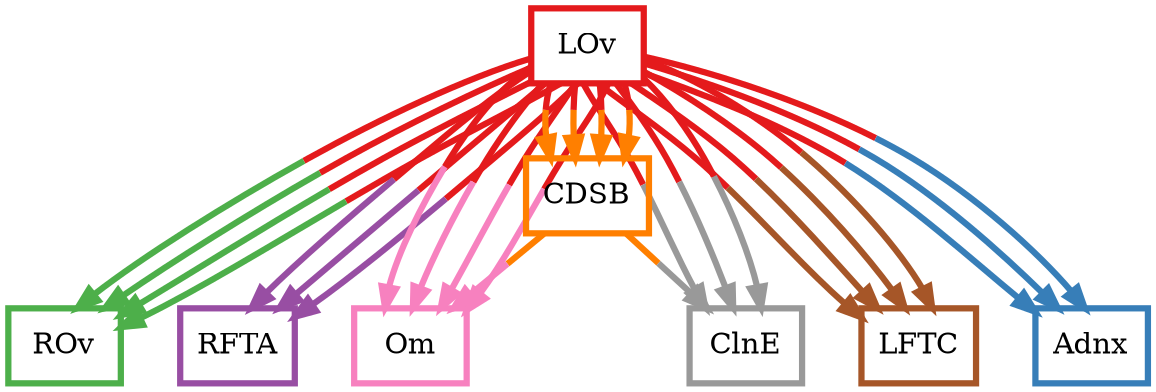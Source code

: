 digraph barS {
	{
		rank=same
	4 [shape=box,penwidth=3,colorscheme=set19,color=1,label="LOv"]
	}
	{
		rank=same
		7 [shape=box,penwidth=3,colorscheme=set19,color=3,label="ROv"]
		6 [shape=box,penwidth=3,colorscheme=set19,color=4,label="RFTA"]
		5 [shape=box,penwidth=3,colorscheme=set19,color=8,label="Om"]
		3 [shape=box,penwidth=3,colorscheme=set19,color=7,label="LFTC"]
		2 [shape=box,penwidth=3,colorscheme=set19,color=9,label="ClnE"]
		0 [shape=box,penwidth=3,colorscheme=set19,color=2,label="Adnx"]
	}
	1 [shape=box,penwidth=3,colorscheme=set19,color=5,label="CDSB"]
	4 -> 1 [penwidth=3,colorscheme=set19,color="1;0.5:5"]
	4 -> 5 [penwidth=3,colorscheme=set19,color="1;0.5:8"]
	4 -> 1 [penwidth=3,colorscheme=set19,color="1;0.5:5"]
	4 -> 2 [penwidth=3,colorscheme=set19,color="1;0.5:9"]
	4 -> 0 [penwidth=3,colorscheme=set19,color="1;0.5:2"]
	4 -> 3 [penwidth=3,colorscheme=set19,color="1;0.5:7"]
	4 -> 7 [penwidth=3,colorscheme=set19,color="1;0.5:3"]
	4 -> 6 [penwidth=3,colorscheme=set19,color="1;0.5:4"]
	4 -> 5 [penwidth=3,colorscheme=set19,color="1;0.5:8"]
	4 -> 1 [penwidth=3,colorscheme=set19,color="1;0.5:5"]
	4 -> 2 [penwidth=3,colorscheme=set19,color="1;0.5:9"]
	4 -> 0 [penwidth=3,colorscheme=set19,color="1;0.5:2"]
	4 -> 3 [penwidth=3,colorscheme=set19,color="1;0.5:7"]
	4 -> 7 [penwidth=3,colorscheme=set19,color="1;0.5:3"]
	4 -> 6 [penwidth=3,colorscheme=set19,color="1;0.5:4"]
	4 -> 7 [penwidth=3,colorscheme=set19,color="1;0.5:3"]
	4 -> 5 [penwidth=3,colorscheme=set19,color="1;0.5:8"]
	4 -> 1 [penwidth=3,colorscheme=set19,color="1;0.5:5"]
	4 -> 2 [penwidth=3,colorscheme=set19,color="1;0.5:9"]
	4 -> 3 [penwidth=3,colorscheme=set19,color="1;0.5:7"]
	4 -> 7 [penwidth=3,colorscheme=set19,color="1;0.5:3"]
	4 -> 6 [penwidth=3,colorscheme=set19,color="1;0.5:4"]
	4 -> 0 [penwidth=3,colorscheme=set19,color="1;0.5:2"]
	4 -> 5 [penwidth=3,colorscheme=set19,color="1;0.5:8"]
	4 -> 3 [penwidth=3,colorscheme=set19,color="1;0.5:7"]
	1 -> 5 [penwidth=3,colorscheme=set19,color="5;0.5:8"]
	1 -> 2 [penwidth=3,colorscheme=set19,color="5;0.5:9"]
}
